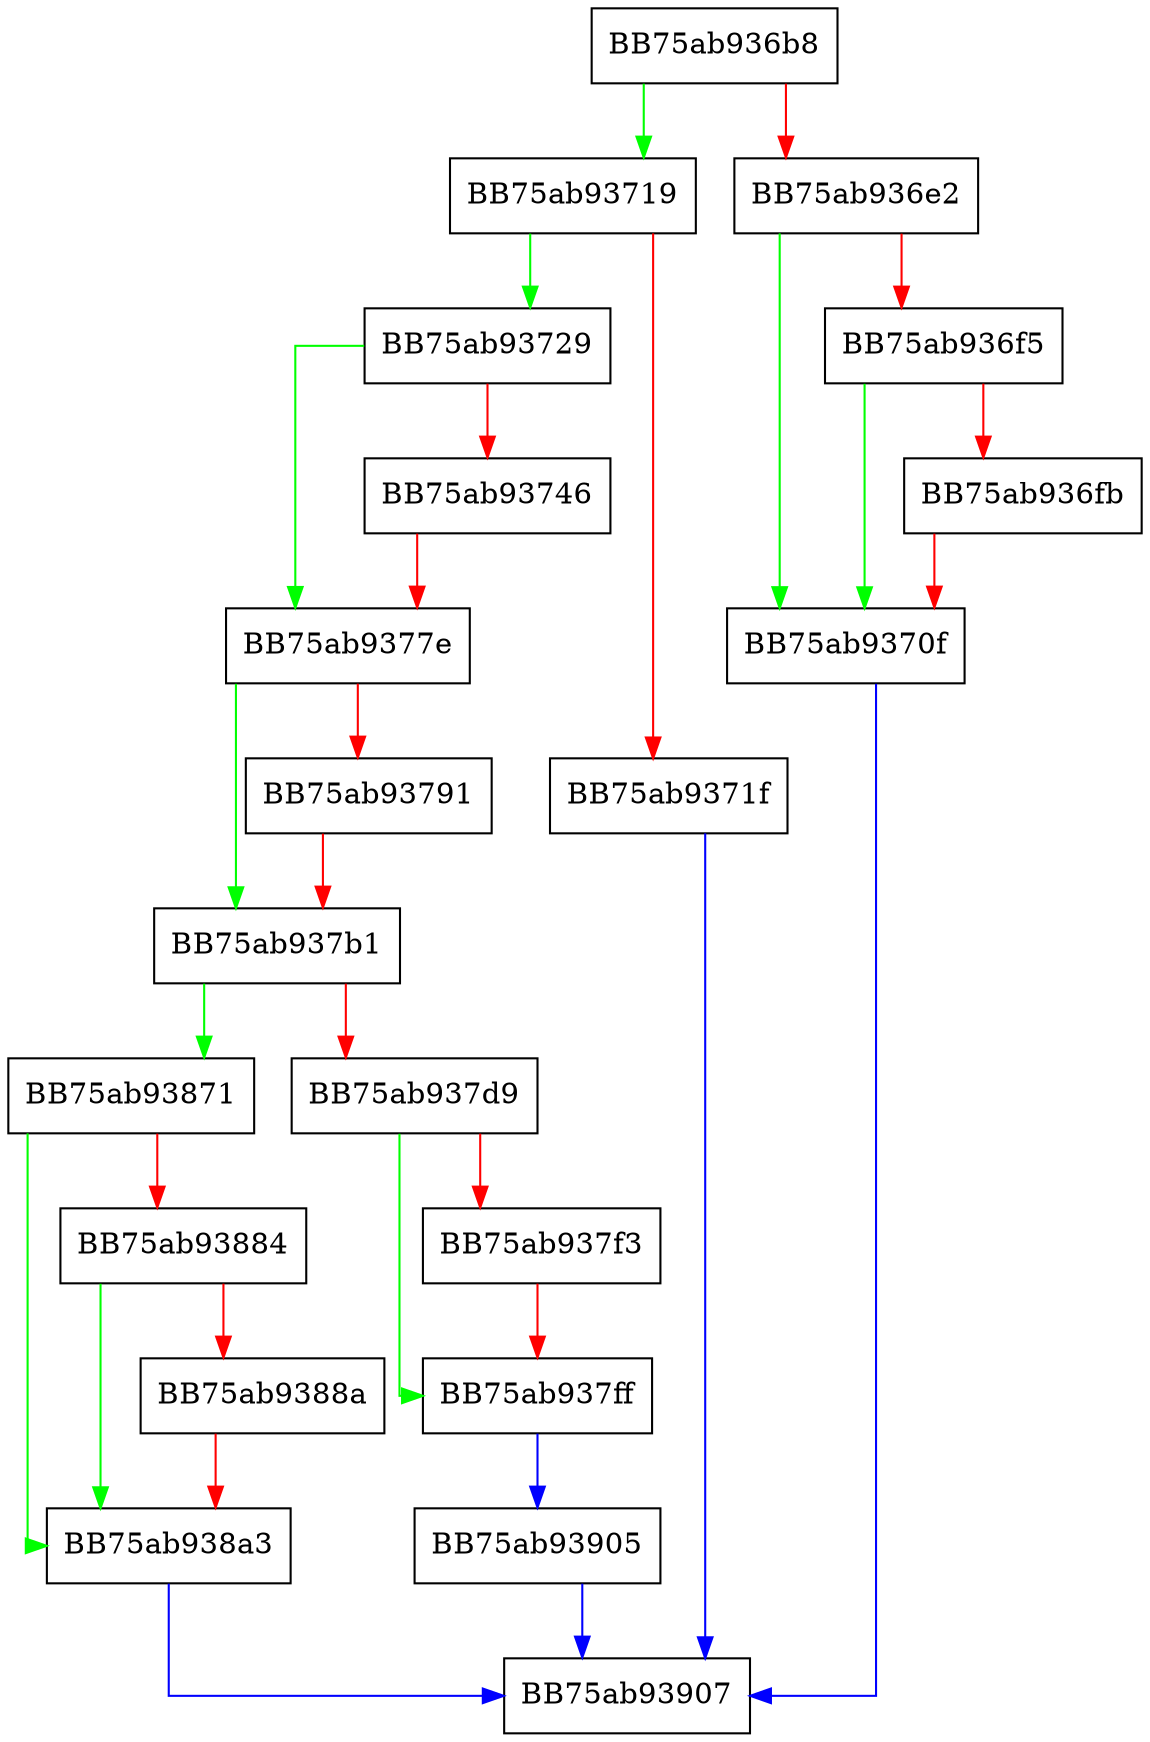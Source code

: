 digraph Store {
  node [shape="box"];
  graph [splines=ortho];
  BB75ab936b8 -> BB75ab93719 [color="green"];
  BB75ab936b8 -> BB75ab936e2 [color="red"];
  BB75ab936e2 -> BB75ab9370f [color="green"];
  BB75ab936e2 -> BB75ab936f5 [color="red"];
  BB75ab936f5 -> BB75ab9370f [color="green"];
  BB75ab936f5 -> BB75ab936fb [color="red"];
  BB75ab936fb -> BB75ab9370f [color="red"];
  BB75ab9370f -> BB75ab93907 [color="blue"];
  BB75ab93719 -> BB75ab93729 [color="green"];
  BB75ab93719 -> BB75ab9371f [color="red"];
  BB75ab9371f -> BB75ab93907 [color="blue"];
  BB75ab93729 -> BB75ab9377e [color="green"];
  BB75ab93729 -> BB75ab93746 [color="red"];
  BB75ab93746 -> BB75ab9377e [color="red"];
  BB75ab9377e -> BB75ab937b1 [color="green"];
  BB75ab9377e -> BB75ab93791 [color="red"];
  BB75ab93791 -> BB75ab937b1 [color="red"];
  BB75ab937b1 -> BB75ab93871 [color="green"];
  BB75ab937b1 -> BB75ab937d9 [color="red"];
  BB75ab937d9 -> BB75ab937ff [color="green"];
  BB75ab937d9 -> BB75ab937f3 [color="red"];
  BB75ab937f3 -> BB75ab937ff [color="red"];
  BB75ab937ff -> BB75ab93905 [color="blue"];
  BB75ab93871 -> BB75ab938a3 [color="green"];
  BB75ab93871 -> BB75ab93884 [color="red"];
  BB75ab93884 -> BB75ab938a3 [color="green"];
  BB75ab93884 -> BB75ab9388a [color="red"];
  BB75ab9388a -> BB75ab938a3 [color="red"];
  BB75ab938a3 -> BB75ab93907 [color="blue"];
  BB75ab93905 -> BB75ab93907 [color="blue"];
}